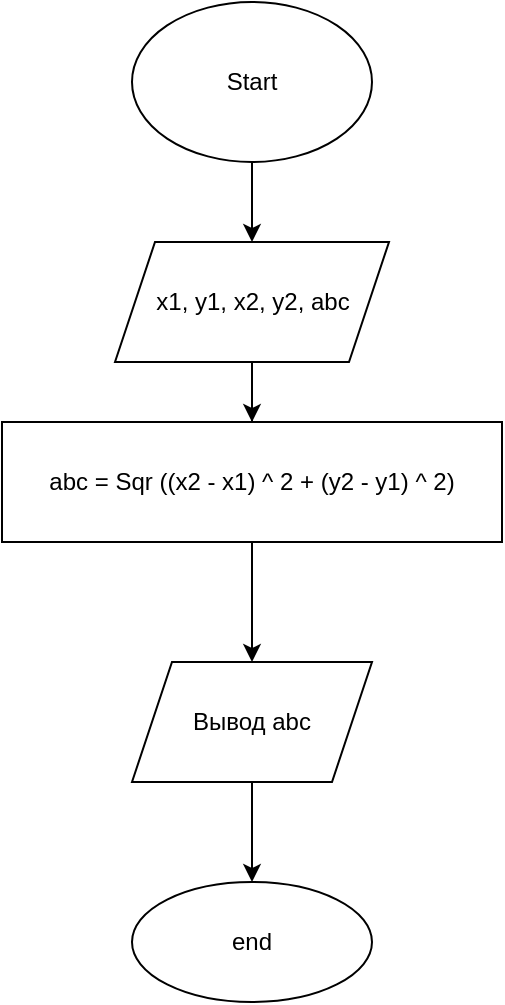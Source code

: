 <mxfile version="15.1.4" type="device"><diagram id="3ylKlMjQ_xLsiQsn6jEh" name="Page-1"><mxGraphModel dx="324" dy="404" grid="1" gridSize="10" guides="1" tooltips="1" connect="1" arrows="1" fold="1" page="1" pageScale="1" pageWidth="827" pageHeight="1169" math="0" shadow="0"><root><mxCell id="0"/><mxCell id="1" parent="0"/><mxCell id="y9xu5il8Ra-etfy2DKAq-1" value="" style="edgeStyle=orthogonalEdgeStyle;rounded=0;orthogonalLoop=1;jettySize=auto;html=1;" edge="1" parent="1" source="y9xu5il8Ra-etfy2DKAq-2" target="y9xu5il8Ra-etfy2DKAq-5"><mxGeometry relative="1" as="geometry"/></mxCell><mxCell id="y9xu5il8Ra-etfy2DKAq-2" value="&lt;div&gt;Start&lt;/div&gt;" style="ellipse;whiteSpace=wrap;html=1;" vertex="1" parent="1"><mxGeometry x="185" y="200" width="120" height="80" as="geometry"/></mxCell><mxCell id="y9xu5il8Ra-etfy2DKAq-3" value="" style="edgeStyle=orthogonalEdgeStyle;rounded=0;orthogonalLoop=1;jettySize=auto;html=1;entryX=0.5;entryY=0;entryDx=0;entryDy=0;" edge="1" parent="1" source="y9xu5il8Ra-etfy2DKAq-5" target="y9xu5il8Ra-etfy2DKAq-7"><mxGeometry relative="1" as="geometry"><mxPoint x="245" y="400" as="targetPoint"/></mxGeometry></mxCell><mxCell id="y9xu5il8Ra-etfy2DKAq-4" value="" style="edgeStyle=orthogonalEdgeStyle;rounded=0;orthogonalLoop=1;jettySize=auto;html=1;" edge="1" parent="1" source="y9xu5il8Ra-etfy2DKAq-5" target="y9xu5il8Ra-etfy2DKAq-9"><mxGeometry relative="1" as="geometry"/></mxCell><mxCell id="y9xu5il8Ra-etfy2DKAq-5" value="&lt;font style=&quot;vertical-align: inherit&quot;&gt;&lt;font style=&quot;vertical-align: inherit&quot;&gt;x1, y1, x2, y2, abc&lt;/font&gt;&lt;/font&gt;" style="shape=parallelogram;perimeter=parallelogramPerimeter;whiteSpace=wrap;html=1;fixedSize=1;" vertex="1" parent="1"><mxGeometry x="176.5" y="320" width="137" height="60" as="geometry"/></mxCell><mxCell id="y9xu5il8Ra-etfy2DKAq-6" value="" style="edgeStyle=orthogonalEdgeStyle;rounded=0;orthogonalLoop=1;jettySize=auto;html=1;" edge="1" parent="1" source="y9xu5il8Ra-etfy2DKAq-7" target="y9xu5il8Ra-etfy2DKAq-8"><mxGeometry relative="1" as="geometry"/></mxCell><mxCell id="y9xu5il8Ra-etfy2DKAq-7" value="&lt;div&gt;&lt;font style=&quot;vertical-align: inherit&quot;&gt;&lt;font style=&quot;vertical-align: inherit&quot;&gt;&lt;font style=&quot;vertical-align: inherit&quot;&gt;&lt;font style=&quot;vertical-align: inherit&quot;&gt;Вывод abc&lt;/font&gt;&lt;/font&gt;&lt;/font&gt;&lt;/font&gt;&lt;/div&gt;" style="shape=parallelogram;perimeter=parallelogramPerimeter;whiteSpace=wrap;html=1;fixedSize=1;" vertex="1" parent="1"><mxGeometry x="185" y="530" width="120" height="60" as="geometry"/></mxCell><mxCell id="y9xu5il8Ra-etfy2DKAq-8" value="end" style="ellipse;whiteSpace=wrap;html=1;" vertex="1" parent="1"><mxGeometry x="185" y="640" width="120" height="60" as="geometry"/></mxCell><mxCell id="y9xu5il8Ra-etfy2DKAq-9" value="&lt;font style=&quot;vertical-align: inherit&quot;&gt;&lt;font style=&quot;vertical-align: inherit&quot;&gt;abc = Sqr ((x2 - x1) ^ 2 + (y2 - y1) ^ 2)&lt;/font&gt;&lt;/font&gt;" style="whiteSpace=wrap;html=1;" vertex="1" parent="1"><mxGeometry x="120" y="410" width="250" height="60" as="geometry"/></mxCell></root></mxGraphModel></diagram></mxfile>